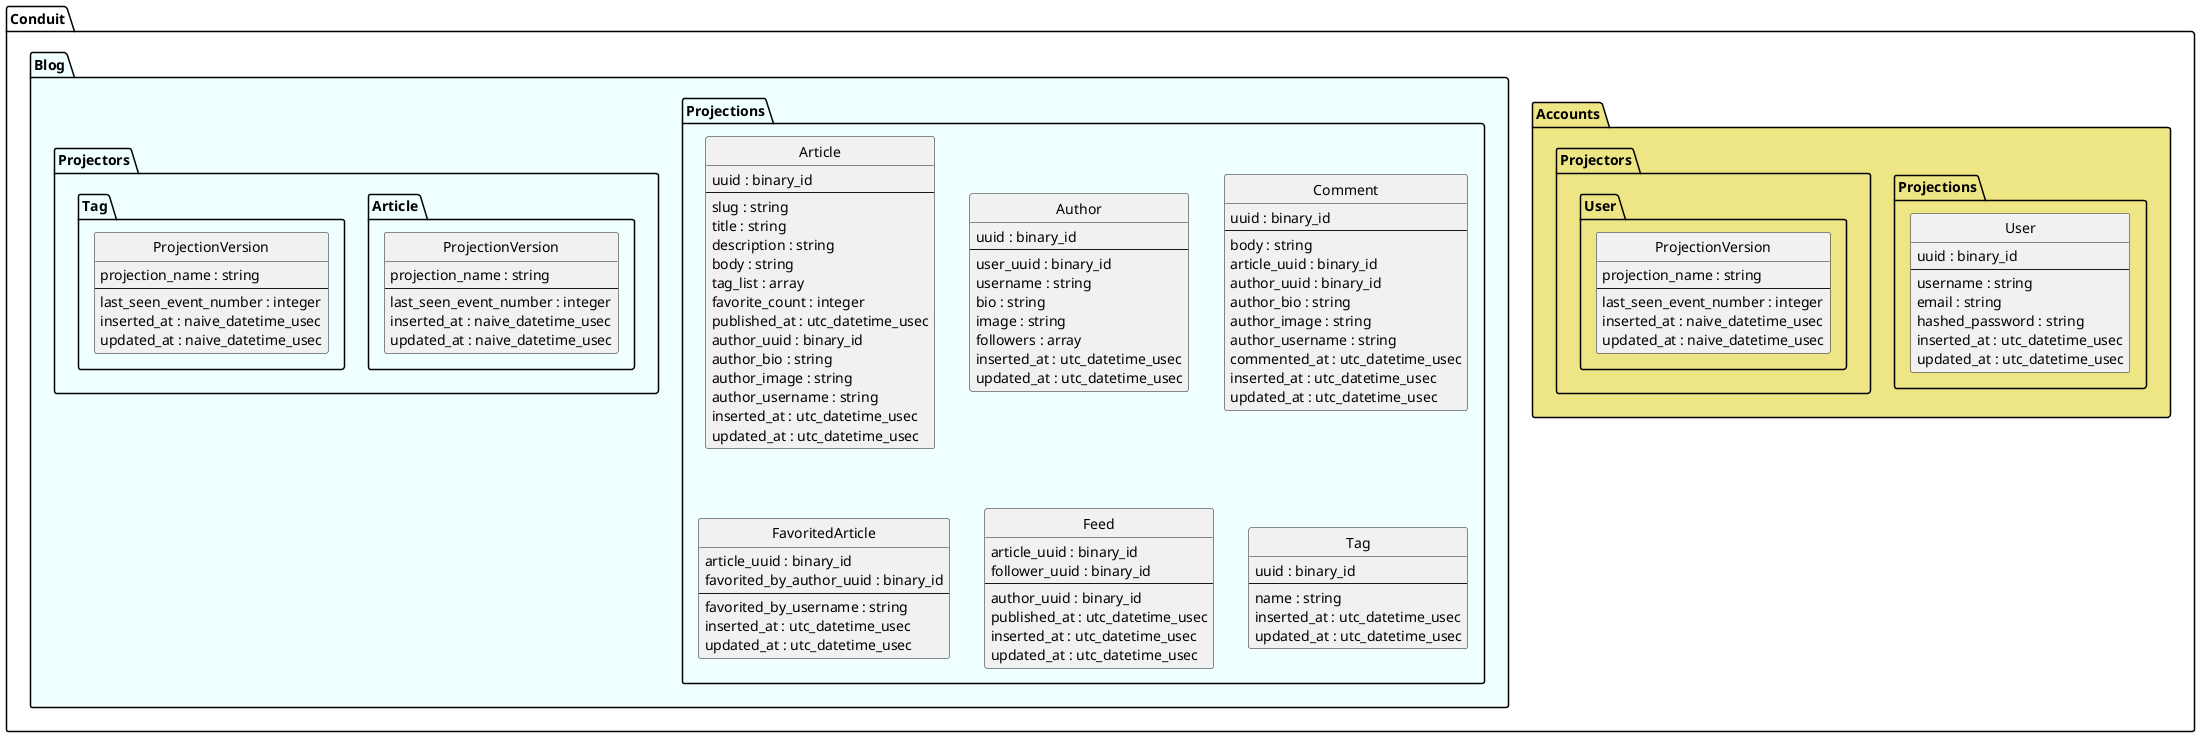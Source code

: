 @startuml

hide circle
hide methods

skinparam linetype ortho
skinparam defaultFontName Roboto Mono
skinparam shadowing false

namespace Conduit.Accounts #eee685 {
  entity Conduit.Accounts.Projections.User {
    uuid : binary_id
    --
    username : string
    email : string
    hashed_password : string
    inserted_at : utc_datetime_usec
    updated_at : utc_datetime_usec
  }

  entity Conduit.Accounts.Projectors.User.ProjectionVersion {
    projection_name : string
    --
    last_seen_event_number : integer
    inserted_at : naive_datetime_usec
    updated_at : naive_datetime_usec
  }

}
namespace Conduit.Blog #f0ffff {
  entity Conduit.Blog.Projections.Article {
    uuid : binary_id
    --
    slug : string
    title : string
    description : string
    body : string
    tag_list : array
    favorite_count : integer
    published_at : utc_datetime_usec
    author_uuid : binary_id
    author_bio : string
    author_image : string
    author_username : string
    inserted_at : utc_datetime_usec
    updated_at : utc_datetime_usec
  }

  entity Conduit.Blog.Projections.Author {
    uuid : binary_id
    --
    user_uuid : binary_id
    username : string
    bio : string
    image : string
    followers : array
    inserted_at : utc_datetime_usec
    updated_at : utc_datetime_usec
  }

  entity Conduit.Blog.Projections.Comment {
    uuid : binary_id
    --
    body : string
    article_uuid : binary_id
    author_uuid : binary_id
    author_bio : string
    author_image : string
    author_username : string
    commented_at : utc_datetime_usec
    inserted_at : utc_datetime_usec
    updated_at : utc_datetime_usec
  }

  entity Conduit.Blog.Projections.FavoritedArticle {
    article_uuid : binary_id
    favorited_by_author_uuid : binary_id
    --
    favorited_by_username : string
    inserted_at : utc_datetime_usec
    updated_at : utc_datetime_usec
  }

  entity Conduit.Blog.Projections.Feed {
    article_uuid : binary_id
    follower_uuid : binary_id
    --
    author_uuid : binary_id
    published_at : utc_datetime_usec
    inserted_at : utc_datetime_usec
    updated_at : utc_datetime_usec
  }

  entity Conduit.Blog.Projections.Tag {
    uuid : binary_id
    --
    name : string
    inserted_at : utc_datetime_usec
    updated_at : utc_datetime_usec
  }

  entity Conduit.Blog.Projectors.Article.ProjectionVersion {
    projection_name : string
    --
    last_seen_event_number : integer
    inserted_at : naive_datetime_usec
    updated_at : naive_datetime_usec
  }

  entity Conduit.Blog.Projectors.Tag.ProjectionVersion {
    projection_name : string
    --
    last_seen_event_number : integer
    inserted_at : naive_datetime_usec
    updated_at : naive_datetime_usec
  }

}



@enduml
